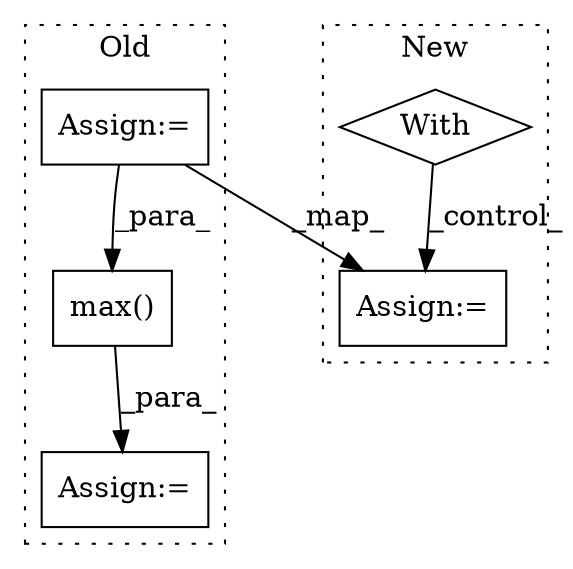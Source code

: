digraph G {
subgraph cluster0 {
1 [label="max()" a="75" s="2147,2170" l="10,10" shape="box"];
3 [label="Assign:=" a="68" s="2141" l="6" shape="box"];
5 [label="Assign:=" a="68" s="1855" l="3" shape="box"];
label = "Old";
style="dotted";
}
subgraph cluster1 {
2 [label="With" a="39" s="2834,2844" l="5,18" shape="diamond"];
4 [label="Assign:=" a="68" s="2876" l="3" shape="box"];
label = "New";
style="dotted";
}
1 -> 3 [label="_para_"];
2 -> 4 [label="_control_"];
5 -> 4 [label="_map_"];
5 -> 1 [label="_para_"];
}